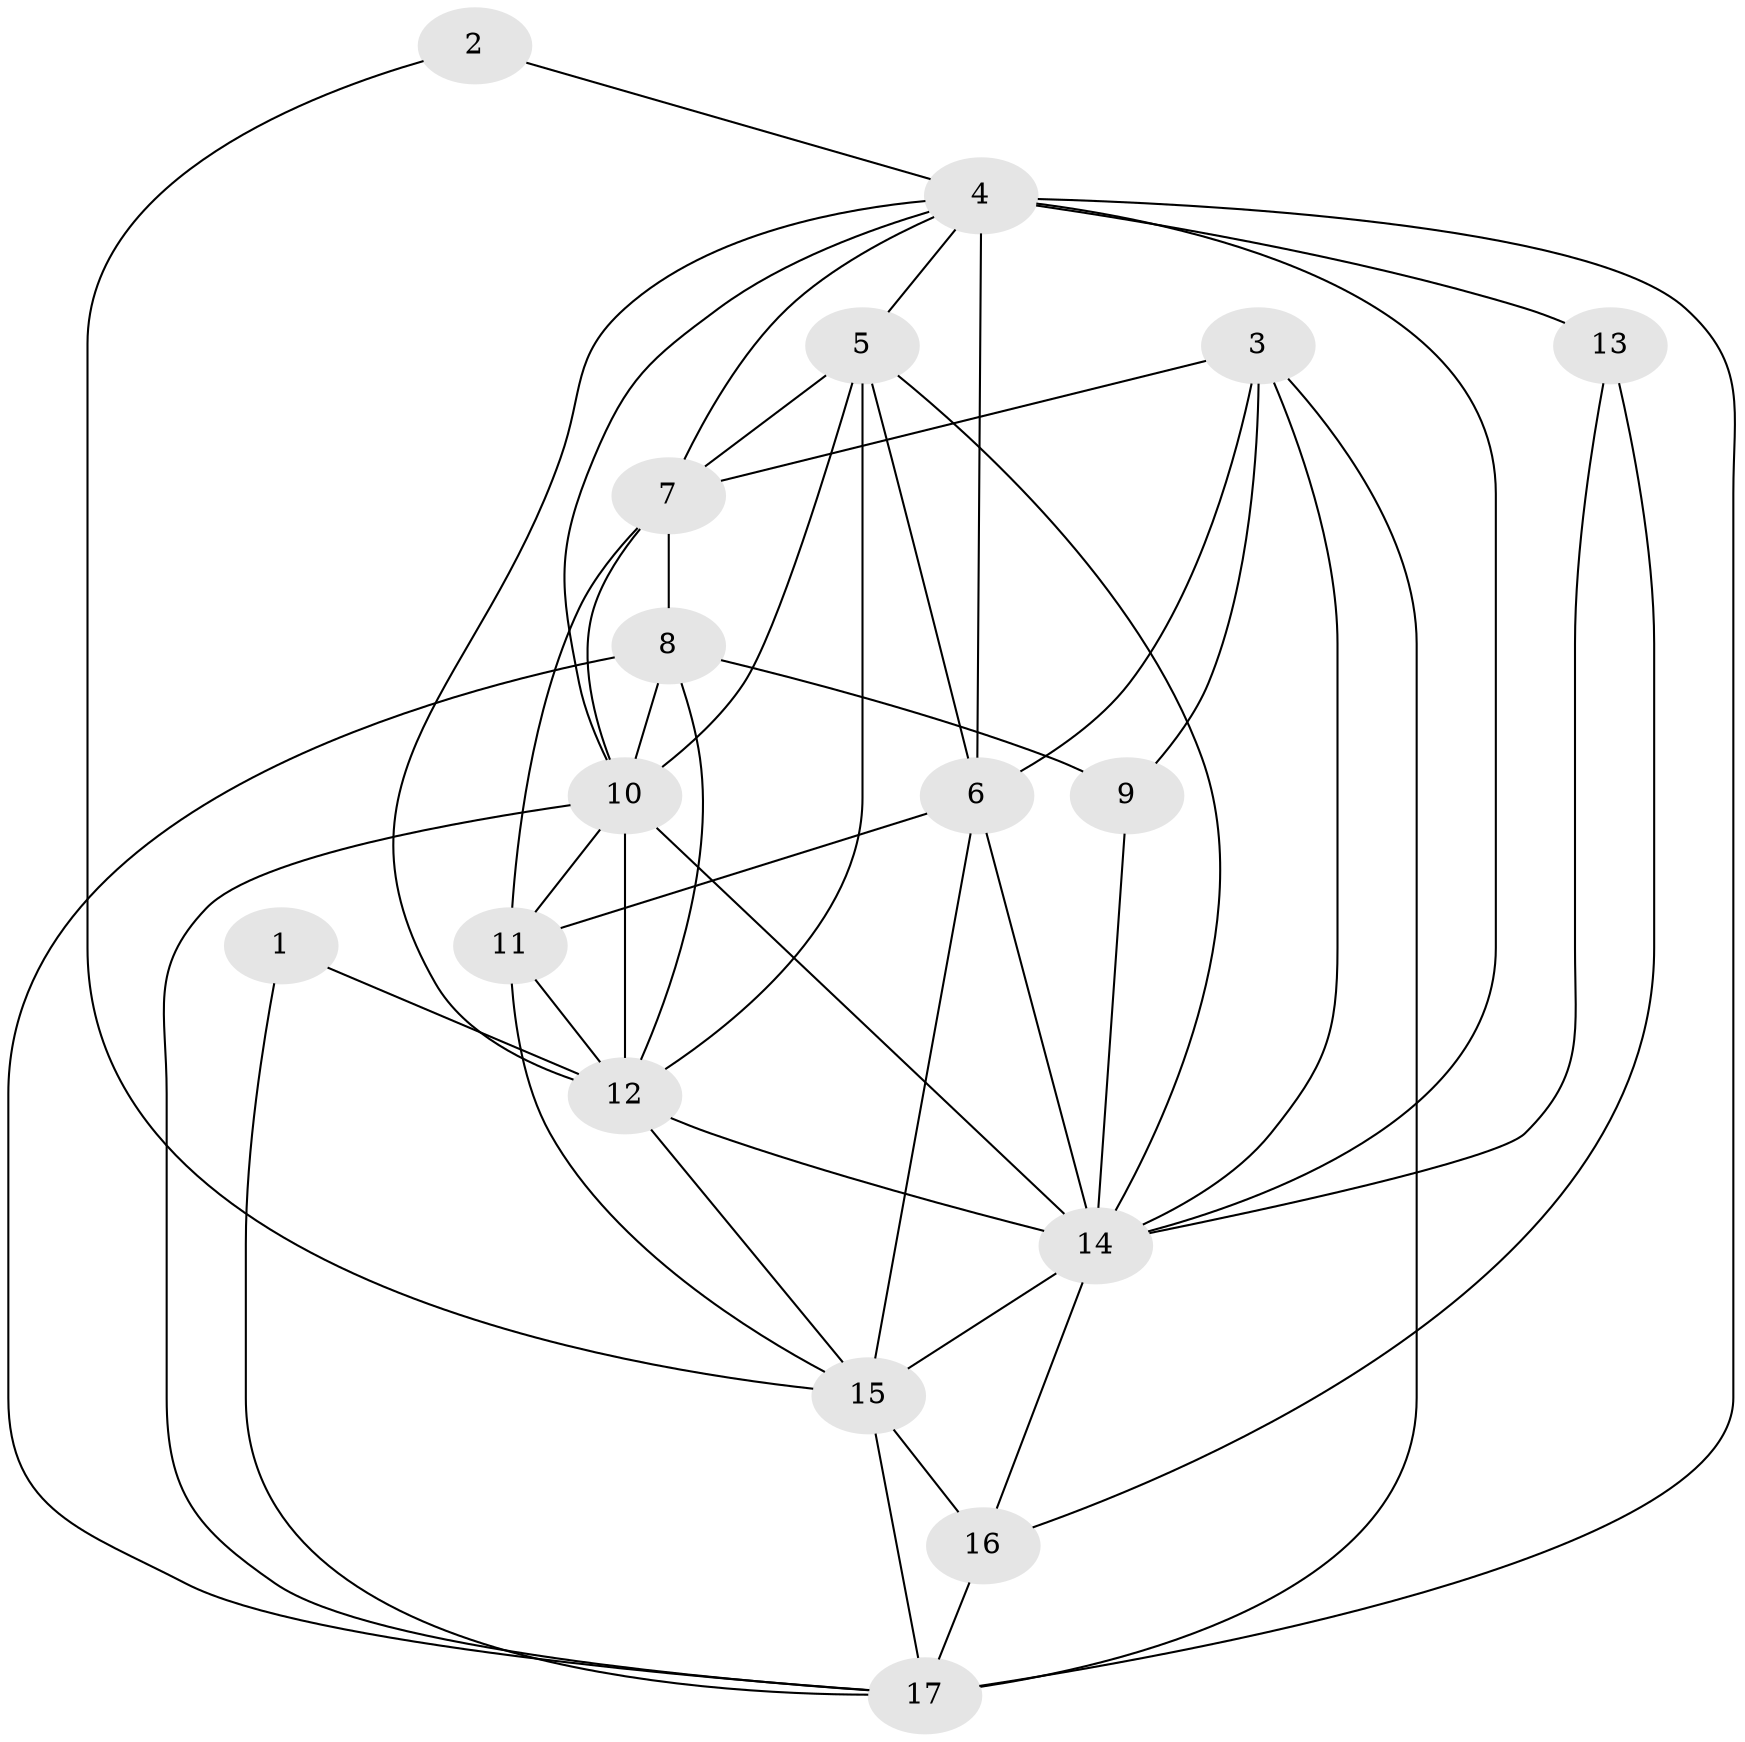 // original degree distribution, {6: 0.07407407407407407, 3: 0.3148148148148148, 4: 0.2037037037037037, 5: 0.25925925925925924, 2: 0.1111111111111111, 7: 0.018518518518518517, 8: 0.018518518518518517}
// Generated by graph-tools (version 1.1) at 2025/37/03/04/25 23:37:06]
// undirected, 17 vertices, 48 edges
graph export_dot {
  node [color=gray90,style=filled];
  1;
  2;
  3;
  4;
  5;
  6;
  7;
  8;
  9;
  10;
  11;
  12;
  13;
  14;
  15;
  16;
  17;
  1 -- 12 [weight=1.0];
  1 -- 17 [weight=1.0];
  2 -- 4 [weight=1.0];
  2 -- 15 [weight=1.0];
  3 -- 6 [weight=1.0];
  3 -- 7 [weight=1.0];
  3 -- 9 [weight=1.0];
  3 -- 14 [weight=1.0];
  3 -- 17 [weight=1.0];
  4 -- 5 [weight=1.0];
  4 -- 6 [weight=1.0];
  4 -- 7 [weight=2.0];
  4 -- 10 [weight=2.0];
  4 -- 12 [weight=1.0];
  4 -- 13 [weight=3.0];
  4 -- 14 [weight=2.0];
  4 -- 17 [weight=1.0];
  5 -- 6 [weight=1.0];
  5 -- 7 [weight=1.0];
  5 -- 10 [weight=2.0];
  5 -- 12 [weight=2.0];
  5 -- 14 [weight=1.0];
  6 -- 11 [weight=2.0];
  6 -- 14 [weight=2.0];
  6 -- 15 [weight=1.0];
  7 -- 8 [weight=1.0];
  7 -- 10 [weight=1.0];
  7 -- 11 [weight=1.0];
  8 -- 9 [weight=1.0];
  8 -- 10 [weight=2.0];
  8 -- 12 [weight=2.0];
  8 -- 17 [weight=1.0];
  9 -- 14 [weight=1.0];
  10 -- 11 [weight=1.0];
  10 -- 12 [weight=2.0];
  10 -- 14 [weight=1.0];
  10 -- 17 [weight=1.0];
  11 -- 12 [weight=3.0];
  11 -- 15 [weight=1.0];
  12 -- 14 [weight=1.0];
  12 -- 15 [weight=1.0];
  13 -- 14 [weight=1.0];
  13 -- 16 [weight=1.0];
  14 -- 15 [weight=1.0];
  14 -- 16 [weight=1.0];
  15 -- 16 [weight=1.0];
  15 -- 17 [weight=1.0];
  16 -- 17 [weight=2.0];
}
